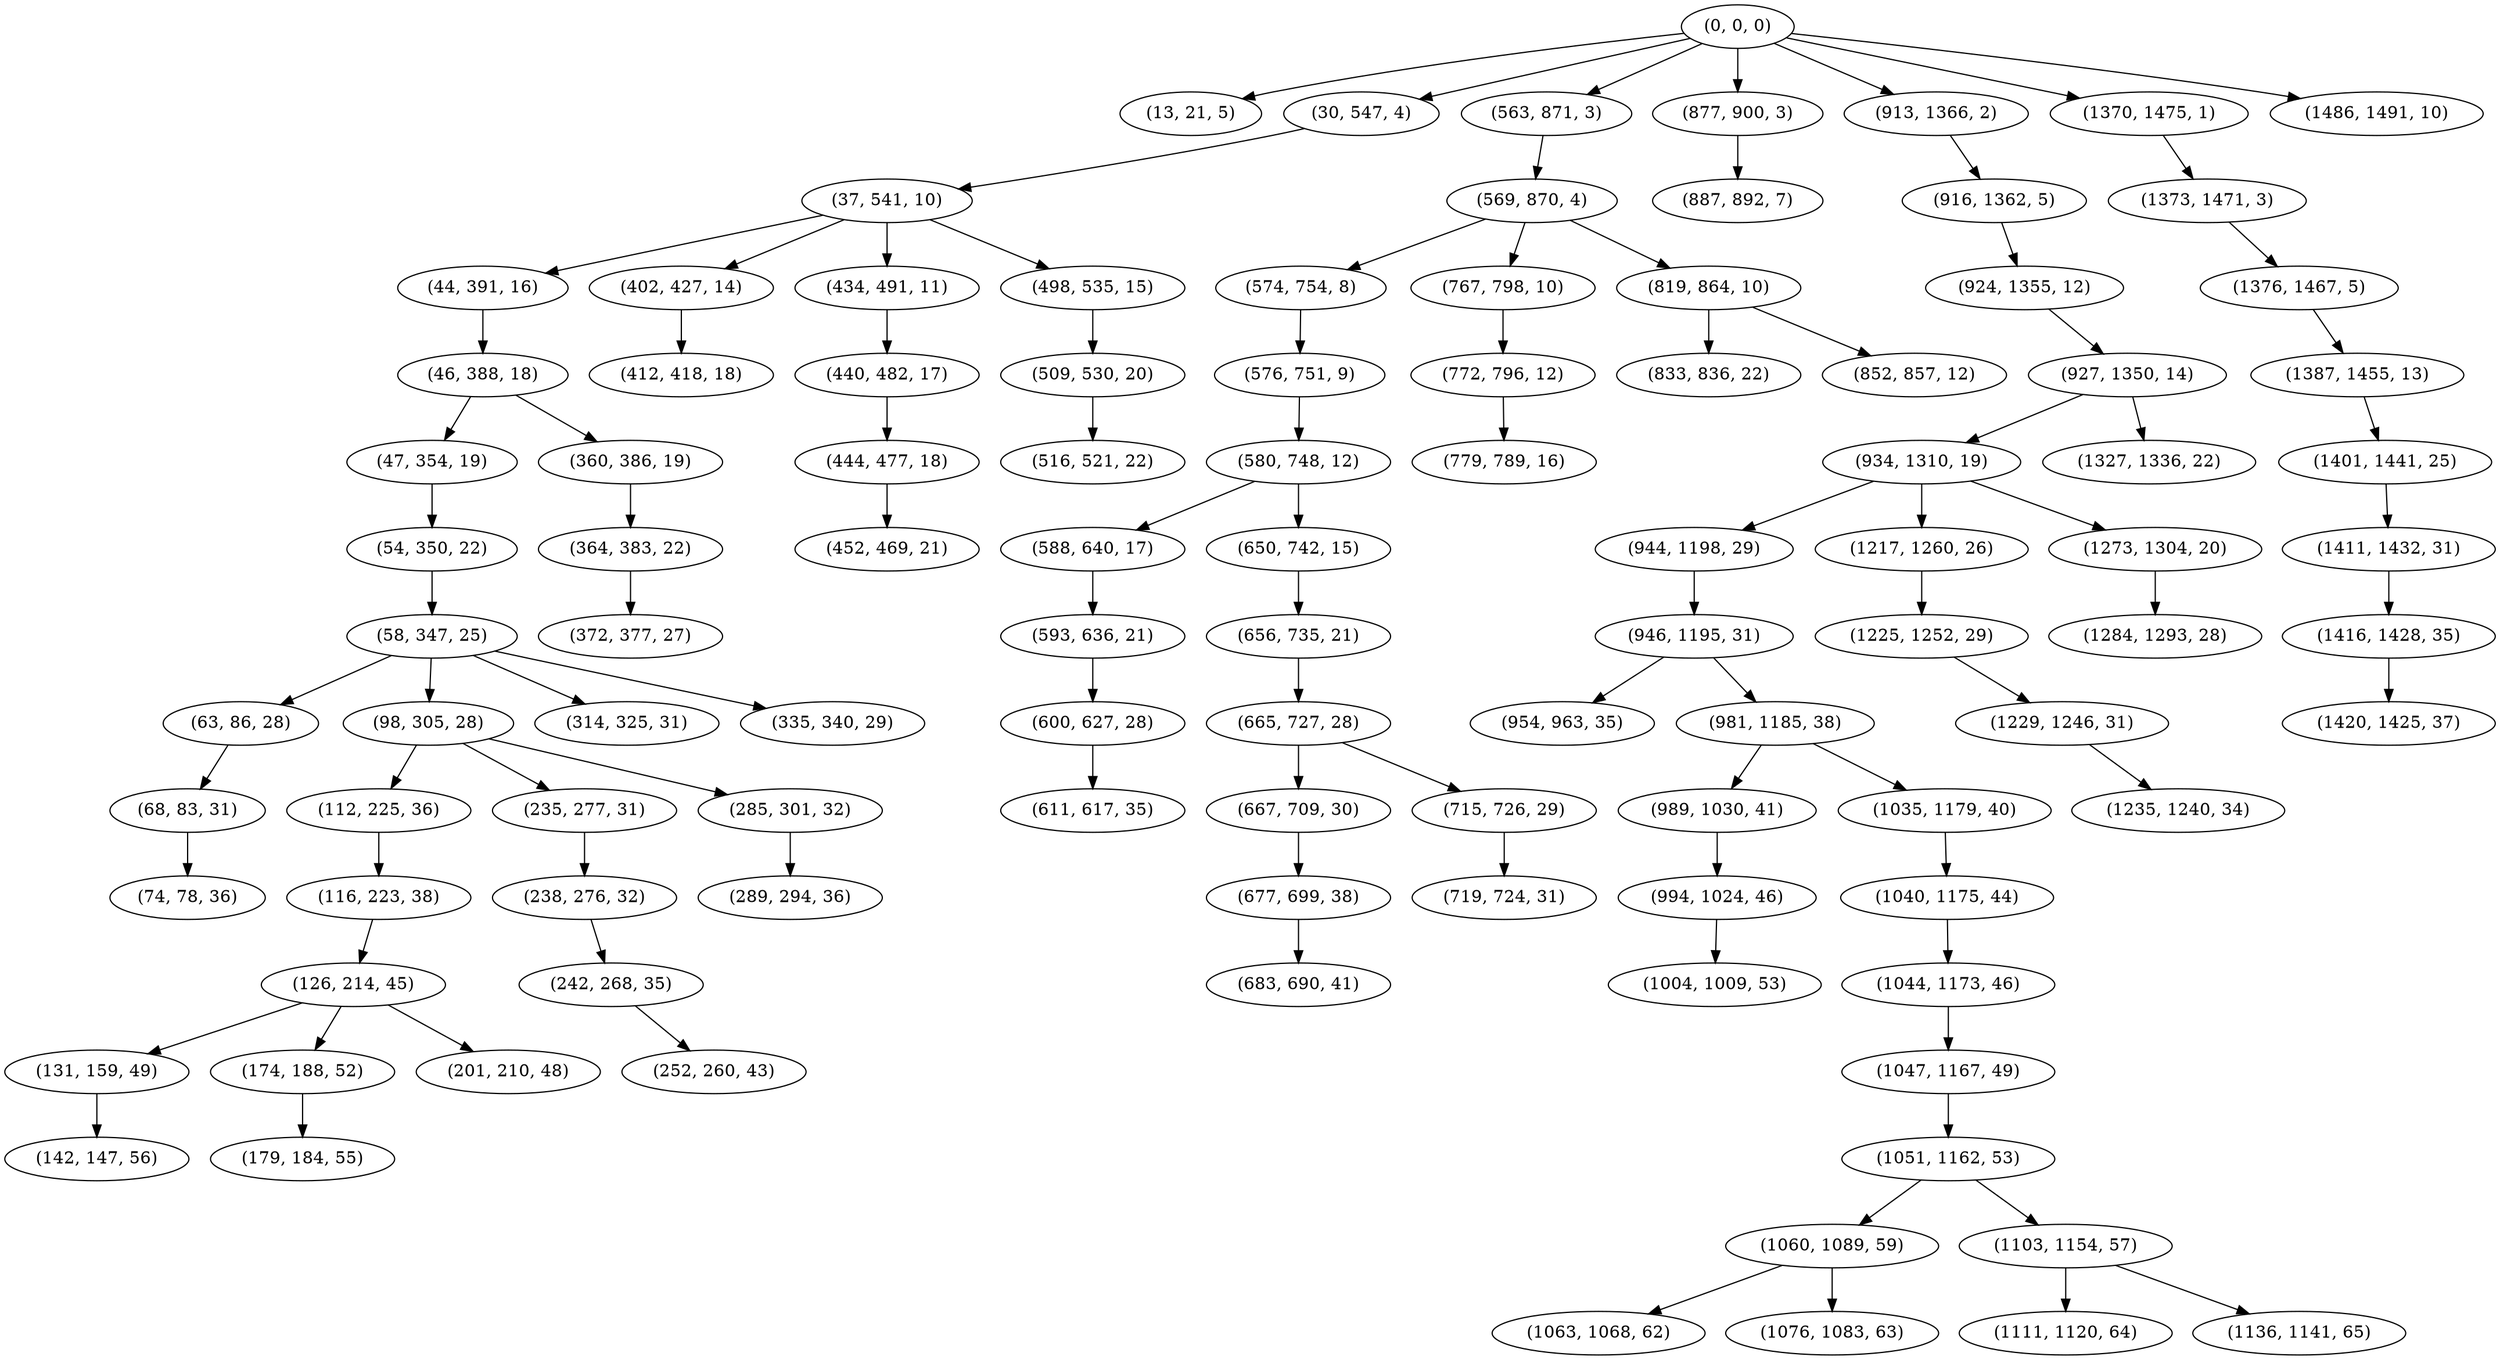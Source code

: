 digraph tree {
    "(0, 0, 0)";
    "(13, 21, 5)";
    "(30, 547, 4)";
    "(37, 541, 10)";
    "(44, 391, 16)";
    "(46, 388, 18)";
    "(47, 354, 19)";
    "(54, 350, 22)";
    "(58, 347, 25)";
    "(63, 86, 28)";
    "(68, 83, 31)";
    "(74, 78, 36)";
    "(98, 305, 28)";
    "(112, 225, 36)";
    "(116, 223, 38)";
    "(126, 214, 45)";
    "(131, 159, 49)";
    "(142, 147, 56)";
    "(174, 188, 52)";
    "(179, 184, 55)";
    "(201, 210, 48)";
    "(235, 277, 31)";
    "(238, 276, 32)";
    "(242, 268, 35)";
    "(252, 260, 43)";
    "(285, 301, 32)";
    "(289, 294, 36)";
    "(314, 325, 31)";
    "(335, 340, 29)";
    "(360, 386, 19)";
    "(364, 383, 22)";
    "(372, 377, 27)";
    "(402, 427, 14)";
    "(412, 418, 18)";
    "(434, 491, 11)";
    "(440, 482, 17)";
    "(444, 477, 18)";
    "(452, 469, 21)";
    "(498, 535, 15)";
    "(509, 530, 20)";
    "(516, 521, 22)";
    "(563, 871, 3)";
    "(569, 870, 4)";
    "(574, 754, 8)";
    "(576, 751, 9)";
    "(580, 748, 12)";
    "(588, 640, 17)";
    "(593, 636, 21)";
    "(600, 627, 28)";
    "(611, 617, 35)";
    "(650, 742, 15)";
    "(656, 735, 21)";
    "(665, 727, 28)";
    "(667, 709, 30)";
    "(677, 699, 38)";
    "(683, 690, 41)";
    "(715, 726, 29)";
    "(719, 724, 31)";
    "(767, 798, 10)";
    "(772, 796, 12)";
    "(779, 789, 16)";
    "(819, 864, 10)";
    "(833, 836, 22)";
    "(852, 857, 12)";
    "(877, 900, 3)";
    "(887, 892, 7)";
    "(913, 1366, 2)";
    "(916, 1362, 5)";
    "(924, 1355, 12)";
    "(927, 1350, 14)";
    "(934, 1310, 19)";
    "(944, 1198, 29)";
    "(946, 1195, 31)";
    "(954, 963, 35)";
    "(981, 1185, 38)";
    "(989, 1030, 41)";
    "(994, 1024, 46)";
    "(1004, 1009, 53)";
    "(1035, 1179, 40)";
    "(1040, 1175, 44)";
    "(1044, 1173, 46)";
    "(1047, 1167, 49)";
    "(1051, 1162, 53)";
    "(1060, 1089, 59)";
    "(1063, 1068, 62)";
    "(1076, 1083, 63)";
    "(1103, 1154, 57)";
    "(1111, 1120, 64)";
    "(1136, 1141, 65)";
    "(1217, 1260, 26)";
    "(1225, 1252, 29)";
    "(1229, 1246, 31)";
    "(1235, 1240, 34)";
    "(1273, 1304, 20)";
    "(1284, 1293, 28)";
    "(1327, 1336, 22)";
    "(1370, 1475, 1)";
    "(1373, 1471, 3)";
    "(1376, 1467, 5)";
    "(1387, 1455, 13)";
    "(1401, 1441, 25)";
    "(1411, 1432, 31)";
    "(1416, 1428, 35)";
    "(1420, 1425, 37)";
    "(1486, 1491, 10)";
    "(0, 0, 0)" -> "(13, 21, 5)";
    "(0, 0, 0)" -> "(30, 547, 4)";
    "(0, 0, 0)" -> "(563, 871, 3)";
    "(0, 0, 0)" -> "(877, 900, 3)";
    "(0, 0, 0)" -> "(913, 1366, 2)";
    "(0, 0, 0)" -> "(1370, 1475, 1)";
    "(0, 0, 0)" -> "(1486, 1491, 10)";
    "(30, 547, 4)" -> "(37, 541, 10)";
    "(37, 541, 10)" -> "(44, 391, 16)";
    "(37, 541, 10)" -> "(402, 427, 14)";
    "(37, 541, 10)" -> "(434, 491, 11)";
    "(37, 541, 10)" -> "(498, 535, 15)";
    "(44, 391, 16)" -> "(46, 388, 18)";
    "(46, 388, 18)" -> "(47, 354, 19)";
    "(46, 388, 18)" -> "(360, 386, 19)";
    "(47, 354, 19)" -> "(54, 350, 22)";
    "(54, 350, 22)" -> "(58, 347, 25)";
    "(58, 347, 25)" -> "(63, 86, 28)";
    "(58, 347, 25)" -> "(98, 305, 28)";
    "(58, 347, 25)" -> "(314, 325, 31)";
    "(58, 347, 25)" -> "(335, 340, 29)";
    "(63, 86, 28)" -> "(68, 83, 31)";
    "(68, 83, 31)" -> "(74, 78, 36)";
    "(98, 305, 28)" -> "(112, 225, 36)";
    "(98, 305, 28)" -> "(235, 277, 31)";
    "(98, 305, 28)" -> "(285, 301, 32)";
    "(112, 225, 36)" -> "(116, 223, 38)";
    "(116, 223, 38)" -> "(126, 214, 45)";
    "(126, 214, 45)" -> "(131, 159, 49)";
    "(126, 214, 45)" -> "(174, 188, 52)";
    "(126, 214, 45)" -> "(201, 210, 48)";
    "(131, 159, 49)" -> "(142, 147, 56)";
    "(174, 188, 52)" -> "(179, 184, 55)";
    "(235, 277, 31)" -> "(238, 276, 32)";
    "(238, 276, 32)" -> "(242, 268, 35)";
    "(242, 268, 35)" -> "(252, 260, 43)";
    "(285, 301, 32)" -> "(289, 294, 36)";
    "(360, 386, 19)" -> "(364, 383, 22)";
    "(364, 383, 22)" -> "(372, 377, 27)";
    "(402, 427, 14)" -> "(412, 418, 18)";
    "(434, 491, 11)" -> "(440, 482, 17)";
    "(440, 482, 17)" -> "(444, 477, 18)";
    "(444, 477, 18)" -> "(452, 469, 21)";
    "(498, 535, 15)" -> "(509, 530, 20)";
    "(509, 530, 20)" -> "(516, 521, 22)";
    "(563, 871, 3)" -> "(569, 870, 4)";
    "(569, 870, 4)" -> "(574, 754, 8)";
    "(569, 870, 4)" -> "(767, 798, 10)";
    "(569, 870, 4)" -> "(819, 864, 10)";
    "(574, 754, 8)" -> "(576, 751, 9)";
    "(576, 751, 9)" -> "(580, 748, 12)";
    "(580, 748, 12)" -> "(588, 640, 17)";
    "(580, 748, 12)" -> "(650, 742, 15)";
    "(588, 640, 17)" -> "(593, 636, 21)";
    "(593, 636, 21)" -> "(600, 627, 28)";
    "(600, 627, 28)" -> "(611, 617, 35)";
    "(650, 742, 15)" -> "(656, 735, 21)";
    "(656, 735, 21)" -> "(665, 727, 28)";
    "(665, 727, 28)" -> "(667, 709, 30)";
    "(665, 727, 28)" -> "(715, 726, 29)";
    "(667, 709, 30)" -> "(677, 699, 38)";
    "(677, 699, 38)" -> "(683, 690, 41)";
    "(715, 726, 29)" -> "(719, 724, 31)";
    "(767, 798, 10)" -> "(772, 796, 12)";
    "(772, 796, 12)" -> "(779, 789, 16)";
    "(819, 864, 10)" -> "(833, 836, 22)";
    "(819, 864, 10)" -> "(852, 857, 12)";
    "(877, 900, 3)" -> "(887, 892, 7)";
    "(913, 1366, 2)" -> "(916, 1362, 5)";
    "(916, 1362, 5)" -> "(924, 1355, 12)";
    "(924, 1355, 12)" -> "(927, 1350, 14)";
    "(927, 1350, 14)" -> "(934, 1310, 19)";
    "(927, 1350, 14)" -> "(1327, 1336, 22)";
    "(934, 1310, 19)" -> "(944, 1198, 29)";
    "(934, 1310, 19)" -> "(1217, 1260, 26)";
    "(934, 1310, 19)" -> "(1273, 1304, 20)";
    "(944, 1198, 29)" -> "(946, 1195, 31)";
    "(946, 1195, 31)" -> "(954, 963, 35)";
    "(946, 1195, 31)" -> "(981, 1185, 38)";
    "(981, 1185, 38)" -> "(989, 1030, 41)";
    "(981, 1185, 38)" -> "(1035, 1179, 40)";
    "(989, 1030, 41)" -> "(994, 1024, 46)";
    "(994, 1024, 46)" -> "(1004, 1009, 53)";
    "(1035, 1179, 40)" -> "(1040, 1175, 44)";
    "(1040, 1175, 44)" -> "(1044, 1173, 46)";
    "(1044, 1173, 46)" -> "(1047, 1167, 49)";
    "(1047, 1167, 49)" -> "(1051, 1162, 53)";
    "(1051, 1162, 53)" -> "(1060, 1089, 59)";
    "(1051, 1162, 53)" -> "(1103, 1154, 57)";
    "(1060, 1089, 59)" -> "(1063, 1068, 62)";
    "(1060, 1089, 59)" -> "(1076, 1083, 63)";
    "(1103, 1154, 57)" -> "(1111, 1120, 64)";
    "(1103, 1154, 57)" -> "(1136, 1141, 65)";
    "(1217, 1260, 26)" -> "(1225, 1252, 29)";
    "(1225, 1252, 29)" -> "(1229, 1246, 31)";
    "(1229, 1246, 31)" -> "(1235, 1240, 34)";
    "(1273, 1304, 20)" -> "(1284, 1293, 28)";
    "(1370, 1475, 1)" -> "(1373, 1471, 3)";
    "(1373, 1471, 3)" -> "(1376, 1467, 5)";
    "(1376, 1467, 5)" -> "(1387, 1455, 13)";
    "(1387, 1455, 13)" -> "(1401, 1441, 25)";
    "(1401, 1441, 25)" -> "(1411, 1432, 31)";
    "(1411, 1432, 31)" -> "(1416, 1428, 35)";
    "(1416, 1428, 35)" -> "(1420, 1425, 37)";
}

